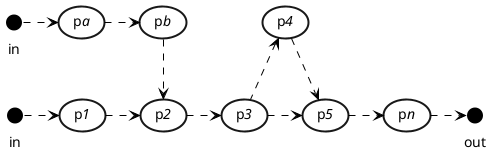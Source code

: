 @startuml
'https://plantuml.com/component-diagram

<style>
    usecase {
        BackGroundColor white
        LineThickness 2
    }
    interface {
        BackGroundColor black
        LineThickness 2
        LineColor black
    }
</style>

interface in as in1
interface out
usecase "p//1//" as p1
usecase "p//2//" as p2
usecase "p//3//" as p3
usecase "p//4//" as p4
usecase "p//5//" as p5
usecase "p//n//" as pn

in1  .[#black]right.> (p1)
(p1) .[#black]right.> (p2)
(p2) .[#black]right.> (p3)
(p3) .[#black]up.> (p4)
(p3) .[#black]right.> (p5)
(p4) .[#black]right.> (p5)
(p5) .[#black]right.> (pn)
(pn) .[#black]right.> out

together {
    interface in as in2
    usecase "p//a//" as pa
    usecase "p//b//" as pb
    in2  .[#black]right.> (pa)
    (pa) .[#black]right.> (pb)
    (pb) .[#black]down.> (p2)
}

@enduml